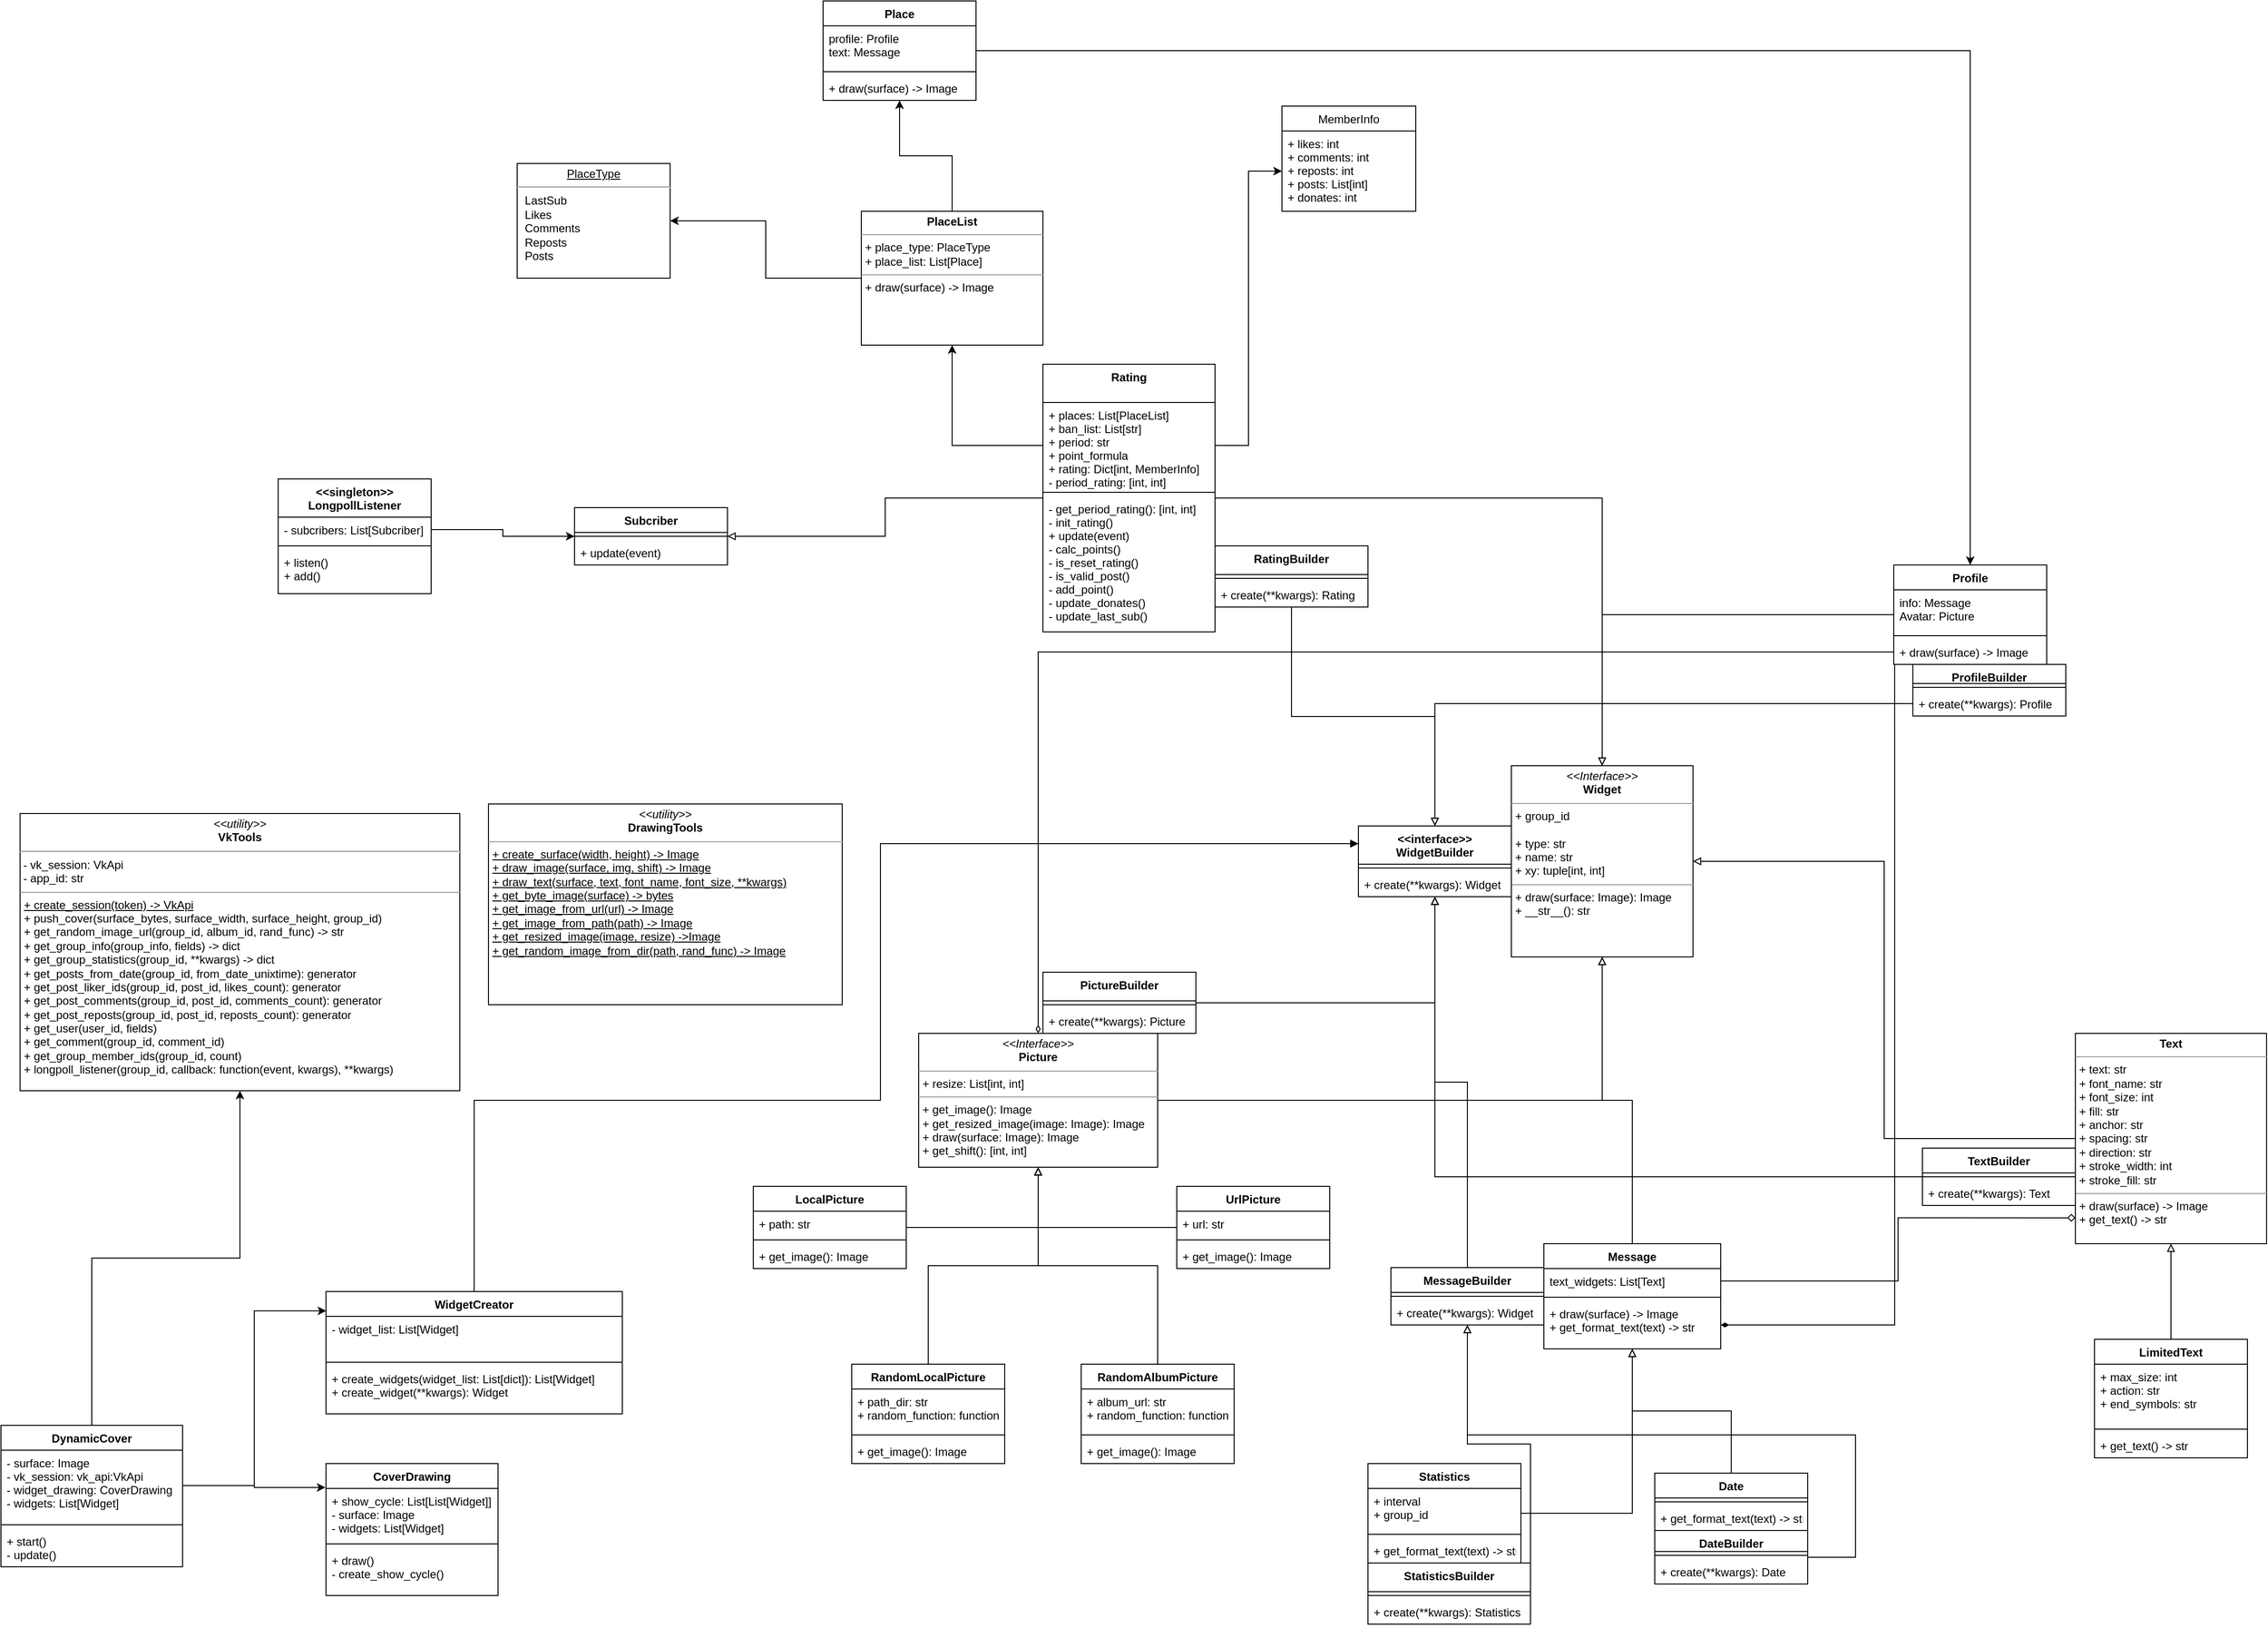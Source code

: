 <mxfile version="15.5.4" type="embed"><diagram id="C5RBs43oDa-KdzZeNtuy" name="Page-1"><mxGraphModel dx="1422" dy="1970" grid="1" gridSize="10" guides="1" tooltips="1" connect="1" arrows="1" fold="1" page="1" pageScale="1" pageWidth="827" pageHeight="1169" math="0" shadow="0"><root><mxCell id="WIyWlLk6GJQsqaUBKTNV-0"/><mxCell id="WIyWlLk6GJQsqaUBKTNV-1" parent="WIyWlLk6GJQsqaUBKTNV-0"/><mxCell id="45" style="edgeStyle=orthogonalEdgeStyle;rounded=0;orthogonalLoop=1;jettySize=auto;html=1;endArrow=classic;endFill=1;" parent="WIyWlLk6GJQsqaUBKTNV-1" source="0" target="44" edge="1"><mxGeometry relative="1" as="geometry"/></mxCell><mxCell id="0" value="DynamicCover" style="swimlane;fontStyle=1;align=center;verticalAlign=top;childLayout=stackLayout;horizontal=1;startSize=26;horizontalStack=0;resizeParent=1;resizeParentMax=0;resizeLast=0;collapsible=1;marginBottom=0;" parent="WIyWlLk6GJQsqaUBKTNV-1" vertex="1"><mxGeometry x="40" y="720" width="190" height="148" as="geometry"/></mxCell><mxCell id="1" value="- surface: Image&#10;- vk_session: vk_api:VkApi&#10;- widget_drawing: CoverDrawing&#10;- widgets: List[Widget]" style="text;strokeColor=none;fillColor=none;align=left;verticalAlign=top;spacingLeft=4;spacingRight=4;overflow=hidden;rotatable=0;points=[[0,0.5],[1,0.5]];portConstraint=eastwest;" parent="0" vertex="1"><mxGeometry y="26" width="190" height="74" as="geometry"/></mxCell><mxCell id="2" value="" style="line;strokeWidth=1;fillColor=none;align=left;verticalAlign=middle;spacingTop=-1;spacingLeft=3;spacingRight=3;rotatable=0;labelPosition=right;points=[];portConstraint=eastwest;" parent="0" vertex="1"><mxGeometry y="100" width="190" height="8" as="geometry"/></mxCell><mxCell id="3" value="+ start()&#10;- update()" style="text;strokeColor=none;fillColor=none;align=left;verticalAlign=top;spacingLeft=4;spacingRight=4;overflow=hidden;rotatable=0;points=[[0,0.5],[1,0.5]];portConstraint=eastwest;" parent="0" vertex="1"><mxGeometry y="108" width="190" height="40" as="geometry"/></mxCell><mxCell id="4" value="CoverDrawing" style="swimlane;fontStyle=1;align=center;verticalAlign=top;childLayout=stackLayout;horizontal=1;startSize=26;horizontalStack=0;resizeParent=1;resizeParentMax=0;resizeLast=0;collapsible=1;marginBottom=0;" parent="WIyWlLk6GJQsqaUBKTNV-1" vertex="1"><mxGeometry x="380" y="760" width="180" height="138" as="geometry"/></mxCell><mxCell id="5" value="+ show_cycle: List[List[Widget]]&#10;- surface: Image&#10;- widgets: List[Widget]" style="text;strokeColor=none;fillColor=none;align=left;verticalAlign=top;spacingLeft=4;spacingRight=4;overflow=hidden;rotatable=0;points=[[0,0.5],[1,0.5]];portConstraint=eastwest;" parent="4" vertex="1"><mxGeometry y="26" width="180" height="54" as="geometry"/></mxCell><mxCell id="6" value="" style="line;strokeWidth=1;fillColor=none;align=left;verticalAlign=middle;spacingTop=-1;spacingLeft=3;spacingRight=3;rotatable=0;labelPosition=right;points=[];portConstraint=eastwest;" parent="4" vertex="1"><mxGeometry y="80" width="180" height="8" as="geometry"/></mxCell><mxCell id="7" value="+ draw()&#10;- create_show_cycle()" style="text;strokeColor=none;fillColor=none;align=left;verticalAlign=top;spacingLeft=4;spacingRight=4;overflow=hidden;rotatable=0;points=[[0,0.5],[1,0.5]];portConstraint=eastwest;" parent="4" vertex="1"><mxGeometry y="88" width="180" height="50" as="geometry"/></mxCell><mxCell id="8" style="edgeStyle=orthogonalEdgeStyle;rounded=0;orthogonalLoop=1;jettySize=auto;html=1;entryX=-0.003;entryY=0.181;entryDx=0;entryDy=0;entryPerimeter=0;" parent="WIyWlLk6GJQsqaUBKTNV-1" source="1" target="4" edge="1"><mxGeometry relative="1" as="geometry"/></mxCell><mxCell id="10" value="WidgetCreator" style="swimlane;fontStyle=1;align=center;verticalAlign=top;childLayout=stackLayout;horizontal=1;startSize=26;horizontalStack=0;resizeParent=1;resizeParentMax=0;resizeLast=0;collapsible=1;marginBottom=0;" parent="WIyWlLk6GJQsqaUBKTNV-1" vertex="1"><mxGeometry x="380" y="580" width="310" height="128" as="geometry"/></mxCell><mxCell id="11" value="- widget_list: List[Widget]" style="text;strokeColor=none;fillColor=none;align=left;verticalAlign=top;spacingLeft=4;spacingRight=4;overflow=hidden;rotatable=0;points=[[0,0.5],[1,0.5]];portConstraint=eastwest;" parent="10" vertex="1"><mxGeometry y="26" width="310" height="44" as="geometry"/></mxCell><mxCell id="12" value="" style="line;strokeWidth=1;fillColor=none;align=left;verticalAlign=middle;spacingTop=-1;spacingLeft=3;spacingRight=3;rotatable=0;labelPosition=right;points=[];portConstraint=eastwest;" parent="10" vertex="1"><mxGeometry y="70" width="310" height="8" as="geometry"/></mxCell><mxCell id="13" value="+ create_widgets(widget_list: List[dict]): List[Widget]&#10;+ create_widget(**kwargs): Widget" style="text;strokeColor=none;fillColor=none;align=left;verticalAlign=top;spacingLeft=4;spacingRight=4;overflow=hidden;rotatable=0;points=[[0,0.5],[1,0.5]];portConstraint=eastwest;" parent="10" vertex="1"><mxGeometry y="78" width="310" height="50" as="geometry"/></mxCell><mxCell id="15" style="edgeStyle=orthogonalEdgeStyle;rounded=0;orthogonalLoop=1;jettySize=auto;html=1;entryX=0.001;entryY=0.158;entryDx=0;entryDy=0;entryPerimeter=0;" parent="WIyWlLk6GJQsqaUBKTNV-1" source="1" target="10" edge="1"><mxGeometry relative="1" as="geometry"/></mxCell><mxCell id="16" value="&lt;p style=&quot;margin: 0px ; margin-top: 4px ; text-align: center&quot;&gt;&lt;i&gt;&amp;lt;&amp;lt;Interface&amp;gt;&amp;gt;&lt;/i&gt;&lt;br&gt;&lt;b&gt;Widget&lt;/b&gt;&lt;/p&gt;&lt;hr size=&quot;1&quot;&gt;&lt;p style=&quot;margin: 0px ; margin-left: 4px&quot;&gt;&lt;span&gt;+ group_id&lt;/span&gt;&lt;br&gt;&lt;/p&gt;&lt;p style=&quot;margin: 0px ; margin-left: 4px&quot;&gt;&lt;br&gt;&lt;/p&gt;&lt;p style=&quot;margin: 0px ; margin-left: 4px&quot;&gt;+ type: str&lt;/p&gt;&lt;p style=&quot;margin: 0px ; margin-left: 4px&quot;&gt;+ name: str&lt;/p&gt;&lt;p style=&quot;margin: 0px ; margin-left: 4px&quot;&gt;+ xy: tuple[int, int]&lt;/p&gt;&lt;hr size=&quot;1&quot;&gt;&lt;p style=&quot;margin: 0px ; margin-left: 4px&quot;&gt;+ draw(surface: Image): Image&lt;br&gt;+ __str__(): str&lt;/p&gt;" style="verticalAlign=top;align=left;overflow=fill;fontSize=12;fontFamily=Helvetica;html=1;" parent="WIyWlLk6GJQsqaUBKTNV-1" vertex="1"><mxGeometry x="1620" y="30" width="190" height="200" as="geometry"/></mxCell><mxCell id="18" style="edgeStyle=orthogonalEdgeStyle;rounded=0;orthogonalLoop=1;jettySize=auto;html=1;endArrow=block;endFill=0;" parent="WIyWlLk6GJQsqaUBKTNV-1" source="17" target="16" edge="1"><mxGeometry relative="1" as="geometry"/></mxCell><mxCell id="17" value="&lt;p style=&quot;margin: 0px ; margin-top: 4px ; text-align: center&quot;&gt;&lt;i&gt;&amp;lt;&amp;lt;Interface&amp;gt;&amp;gt;&lt;/i&gt;&lt;br&gt;&lt;b&gt;Picture&lt;/b&gt;&lt;/p&gt;&lt;hr size=&quot;1&quot;&gt;&lt;p style=&quot;margin: 0px ; margin-left: 4px&quot;&gt;+ resize: List[int, int]&lt;br&gt;&lt;/p&gt;&lt;hr size=&quot;1&quot;&gt;&lt;p style=&quot;margin: 0px ; margin-left: 4px&quot;&gt;+ get_image(): Image&lt;/p&gt;&lt;p style=&quot;margin: 0px ; margin-left: 4px&quot;&gt;+ get_resized_image(image: Image): Image&lt;/p&gt;&lt;p style=&quot;margin: 0px ; margin-left: 4px&quot;&gt;+ draw(surface: Image): Image&lt;/p&gt;&lt;p style=&quot;margin: 0px ; margin-left: 4px&quot;&gt;+ get_shift(): [int, int]&lt;/p&gt;" style="verticalAlign=top;align=left;overflow=fill;fontSize=12;fontFamily=Helvetica;html=1;" parent="WIyWlLk6GJQsqaUBKTNV-1" vertex="1"><mxGeometry x="1000" y="310" width="250" height="140" as="geometry"/></mxCell><mxCell id="27" style="edgeStyle=orthogonalEdgeStyle;rounded=0;orthogonalLoop=1;jettySize=auto;html=1;endArrow=block;endFill=0;" parent="WIyWlLk6GJQsqaUBKTNV-1" source="19" target="17" edge="1"><mxGeometry relative="1" as="geometry"/></mxCell><mxCell id="19" value="LocalPicture" style="swimlane;fontStyle=1;align=center;verticalAlign=top;childLayout=stackLayout;horizontal=1;startSize=26;horizontalStack=0;resizeParent=1;resizeParentMax=0;resizeLast=0;collapsible=1;marginBottom=0;" parent="WIyWlLk6GJQsqaUBKTNV-1" vertex="1"><mxGeometry x="827" y="470" width="160" height="86" as="geometry"/></mxCell><mxCell id="20" value="+ path: str" style="text;strokeColor=none;fillColor=none;align=left;verticalAlign=top;spacingLeft=4;spacingRight=4;overflow=hidden;rotatable=0;points=[[0,0.5],[1,0.5]];portConstraint=eastwest;" parent="19" vertex="1"><mxGeometry y="26" width="160" height="26" as="geometry"/></mxCell><mxCell id="21" value="" style="line;strokeWidth=1;fillColor=none;align=left;verticalAlign=middle;spacingTop=-1;spacingLeft=3;spacingRight=3;rotatable=0;labelPosition=right;points=[];portConstraint=eastwest;" parent="19" vertex="1"><mxGeometry y="52" width="160" height="8" as="geometry"/></mxCell><mxCell id="22" value="+ get_image(): Image" style="text;strokeColor=none;fillColor=none;align=left;verticalAlign=top;spacingLeft=4;spacingRight=4;overflow=hidden;rotatable=0;points=[[0,0.5],[1,0.5]];portConstraint=eastwest;" parent="19" vertex="1"><mxGeometry y="60" width="160" height="26" as="geometry"/></mxCell><mxCell id="28" style="edgeStyle=orthogonalEdgeStyle;rounded=0;orthogonalLoop=1;jettySize=auto;html=1;endArrow=block;endFill=0;" parent="WIyWlLk6GJQsqaUBKTNV-1" source="23" target="17" edge="1"><mxGeometry relative="1" as="geometry"/></mxCell><mxCell id="23" value="UrlPicture" style="swimlane;fontStyle=1;align=center;verticalAlign=top;childLayout=stackLayout;horizontal=1;startSize=26;horizontalStack=0;resizeParent=1;resizeParentMax=0;resizeLast=0;collapsible=1;marginBottom=0;" parent="WIyWlLk6GJQsqaUBKTNV-1" vertex="1"><mxGeometry x="1270" y="470" width="160" height="86" as="geometry"/></mxCell><mxCell id="24" value="+ url: str" style="text;strokeColor=none;fillColor=none;align=left;verticalAlign=top;spacingLeft=4;spacingRight=4;overflow=hidden;rotatable=0;points=[[0,0.5],[1,0.5]];portConstraint=eastwest;" parent="23" vertex="1"><mxGeometry y="26" width="160" height="26" as="geometry"/></mxCell><mxCell id="25" value="" style="line;strokeWidth=1;fillColor=none;align=left;verticalAlign=middle;spacingTop=-1;spacingLeft=3;spacingRight=3;rotatable=0;labelPosition=right;points=[];portConstraint=eastwest;" parent="23" vertex="1"><mxGeometry y="52" width="160" height="8" as="geometry"/></mxCell><mxCell id="26" value="+ get_image(): Image" style="text;strokeColor=none;fillColor=none;align=left;verticalAlign=top;spacingLeft=4;spacingRight=4;overflow=hidden;rotatable=0;points=[[0,0.5],[1,0.5]];portConstraint=eastwest;" parent="23" vertex="1"><mxGeometry y="60" width="160" height="26" as="geometry"/></mxCell><mxCell id="38" style="edgeStyle=orthogonalEdgeStyle;rounded=0;orthogonalLoop=1;jettySize=auto;html=1;endArrow=block;endFill=0;" parent="WIyWlLk6GJQsqaUBKTNV-1" source="29" target="17" edge="1"><mxGeometry relative="1" as="geometry"/></mxCell><mxCell id="29" value="RandomLocalPicture" style="swimlane;fontStyle=1;align=center;verticalAlign=top;childLayout=stackLayout;horizontal=1;startSize=26;horizontalStack=0;resizeParent=1;resizeParentMax=0;resizeLast=0;collapsible=1;marginBottom=0;" parent="WIyWlLk6GJQsqaUBKTNV-1" vertex="1"><mxGeometry x="930" y="656" width="160" height="104" as="geometry"/></mxCell><mxCell id="30" value="+ path_dir: str&#10;+ random_function: function" style="text;strokeColor=none;fillColor=none;align=left;verticalAlign=top;spacingLeft=4;spacingRight=4;overflow=hidden;rotatable=0;points=[[0,0.5],[1,0.5]];portConstraint=eastwest;" parent="29" vertex="1"><mxGeometry y="26" width="160" height="44" as="geometry"/></mxCell><mxCell id="31" value="" style="line;strokeWidth=1;fillColor=none;align=left;verticalAlign=middle;spacingTop=-1;spacingLeft=3;spacingRight=3;rotatable=0;labelPosition=right;points=[];portConstraint=eastwest;" parent="29" vertex="1"><mxGeometry y="70" width="160" height="8" as="geometry"/></mxCell><mxCell id="32" value="+ get_image(): Image" style="text;strokeColor=none;fillColor=none;align=left;verticalAlign=top;spacingLeft=4;spacingRight=4;overflow=hidden;rotatable=0;points=[[0,0.5],[1,0.5]];portConstraint=eastwest;" parent="29" vertex="1"><mxGeometry y="78" width="160" height="26" as="geometry"/></mxCell><mxCell id="37" style="edgeStyle=orthogonalEdgeStyle;rounded=0;orthogonalLoop=1;jettySize=auto;html=1;endArrow=block;endFill=0;" parent="WIyWlLk6GJQsqaUBKTNV-1" source="33" target="17" edge="1"><mxGeometry relative="1" as="geometry"/></mxCell><mxCell id="33" value="RandomAlbumPicture" style="swimlane;fontStyle=1;align=center;verticalAlign=top;childLayout=stackLayout;horizontal=1;startSize=26;horizontalStack=0;resizeParent=1;resizeParentMax=0;resizeLast=0;collapsible=1;marginBottom=0;" parent="WIyWlLk6GJQsqaUBKTNV-1" vertex="1"><mxGeometry x="1170" y="656" width="160" height="104" as="geometry"/></mxCell><mxCell id="34" value="+ album_url: str&#10;+ random_function: function" style="text;strokeColor=none;fillColor=none;align=left;verticalAlign=top;spacingLeft=4;spacingRight=4;overflow=hidden;rotatable=0;points=[[0,0.5],[1,0.5]];portConstraint=eastwest;" parent="33" vertex="1"><mxGeometry y="26" width="160" height="44" as="geometry"/></mxCell><mxCell id="35" value="" style="line;strokeWidth=1;fillColor=none;align=left;verticalAlign=middle;spacingTop=-1;spacingLeft=3;spacingRight=3;rotatable=0;labelPosition=right;points=[];portConstraint=eastwest;" parent="33" vertex="1"><mxGeometry y="70" width="160" height="8" as="geometry"/></mxCell><mxCell id="36" value="+ get_image(): Image" style="text;strokeColor=none;fillColor=none;align=left;verticalAlign=top;spacingLeft=4;spacingRight=4;overflow=hidden;rotatable=0;points=[[0,0.5],[1,0.5]];portConstraint=eastwest;" parent="33" vertex="1"><mxGeometry y="78" width="160" height="26" as="geometry"/></mxCell><mxCell id="40" value="&lt;p style=&quot;margin: 0px ; margin-top: 4px ; text-align: center&quot;&gt;&lt;i&gt;&amp;lt;&amp;lt;utility&amp;gt;&amp;gt;&lt;/i&gt;&lt;br&gt;&lt;b&gt;DrawingTools&lt;/b&gt;&lt;/p&gt;&lt;hr size=&quot;1&quot;&gt;&lt;p style=&quot;margin: 0px ; margin-left: 4px&quot;&gt;&lt;u&gt;+ create_surface(width, height) -&amp;gt; Image&lt;/u&gt;&lt;/p&gt;&lt;p style=&quot;margin: 0px ; margin-left: 4px&quot;&gt;&lt;u&gt;+ draw_image(surface, img, shift) -&amp;gt; Image&lt;/u&gt;&lt;/p&gt;&lt;p style=&quot;margin: 0px ; margin-left: 4px&quot;&gt;&lt;u&gt;+ draw_text(surface, text, font_name, font_size, **kwargs)&lt;/u&gt;&lt;/p&gt;&lt;p style=&quot;margin: 0px ; margin-left: 4px&quot;&gt;&lt;u&gt;+ get_byte_image(surface) -&amp;gt; bytes&lt;/u&gt;&lt;/p&gt;&lt;p style=&quot;margin: 0px ; margin-left: 4px&quot;&gt;&lt;u&gt;+ get_image_from_url(url) -&amp;gt; Image&lt;/u&gt;&lt;/p&gt;&lt;p style=&quot;margin: 0px ; margin-left: 4px&quot;&gt;&lt;u&gt;+ get_image_from_path(path) -&amp;gt; Image&lt;/u&gt;&lt;/p&gt;&lt;p style=&quot;margin: 0px ; margin-left: 4px&quot;&gt;&lt;u&gt;+ get_resized_image(image, resize) -&amp;gt;Image&lt;/u&gt;&lt;/p&gt;&lt;p style=&quot;margin: 0px ; margin-left: 4px&quot;&gt;&lt;u&gt;+ get_random_image_from_dir(path, rand_func) -&amp;gt; Image&lt;/u&gt;&lt;/p&gt;" style="verticalAlign=top;align=left;overflow=fill;fontSize=12;fontFamily=Helvetica;html=1;" parent="WIyWlLk6GJQsqaUBKTNV-1" vertex="1"><mxGeometry x="550" y="70" width="370" height="210" as="geometry"/></mxCell><mxCell id="44" value="&lt;p style=&quot;margin: 0px ; margin-top: 4px ; text-align: center&quot;&gt;&lt;i&gt;&amp;lt;&amp;lt;utility&amp;gt;&amp;gt;&lt;/i&gt;&lt;br&gt;&lt;b&gt;VkTools&lt;/b&gt;&lt;/p&gt;&lt;hr&gt;&amp;nbsp;- vk_session: VkApi&lt;br&gt;&amp;nbsp;- app_id: str&lt;br&gt;&lt;hr size=&quot;1&quot;&gt;&lt;p style=&quot;margin: 0px ; margin-left: 4px&quot;&gt;&lt;u&gt;+ create_session(token) -&amp;gt; VkApi&lt;/u&gt;&lt;/p&gt;&lt;p style=&quot;margin: 0px ; margin-left: 4px&quot;&gt;+ push_cover(surface_bytes, surface_width, surface_height, group_id)&lt;/p&gt;&lt;p style=&quot;margin: 0px ; margin-left: 4px&quot;&gt;+ get_random_image_url(group_id, album_id, rand_func) -&amp;gt; str&lt;/p&gt;&lt;p style=&quot;margin: 0px ; margin-left: 4px&quot;&gt;+ get_group_info(group_info, fields) -&amp;gt; dict&lt;/p&gt;&lt;p style=&quot;margin: 0px ; margin-left: 4px&quot;&gt;+ get_group_statistics(group_id, **kwargs) -&amp;gt; dict&lt;/p&gt;&lt;p style=&quot;margin: 0px ; margin-left: 4px&quot;&gt;+ get_posts_from_date(group_id, from_date_unixtime): generator&lt;/p&gt;&lt;p style=&quot;margin: 0px ; margin-left: 4px&quot;&gt;+ get_post_liker_ids(group_id, post_id, likes_count): generator&lt;/p&gt;&lt;p style=&quot;margin: 0px ; margin-left: 4px&quot;&gt;+ get_post_comments(group_id, post_id, comments_count): generator&lt;/p&gt;&lt;p style=&quot;margin: 0px ; margin-left: 4px&quot;&gt;+ get_post_reposts(group_id, post_id, reposts_count): generator&lt;/p&gt;&lt;p style=&quot;margin: 0px ; margin-left: 4px&quot;&gt;+ get_user(user_id, fields)&lt;/p&gt;&lt;p style=&quot;margin: 0px ; margin-left: 4px&quot;&gt;+ get_comment(group_id, comment_id)&lt;/p&gt;&lt;p style=&quot;margin: 0px ; margin-left: 4px&quot;&gt;+ get_group_member_ids(group_id, count)&lt;/p&gt;&lt;p style=&quot;margin: 0px ; margin-left: 4px&quot;&gt;+ longpoll_listener(group_id, callback: function(event, kwargs), **kwargs)&lt;/p&gt;" style="verticalAlign=top;align=left;overflow=fill;fontSize=12;fontFamily=Helvetica;html=1;" parent="WIyWlLk6GJQsqaUBKTNV-1" vertex="1"><mxGeometry x="60" y="80" width="460" height="290" as="geometry"/></mxCell><mxCell id="155" style="edgeStyle=orthogonalEdgeStyle;rounded=0;orthogonalLoop=1;jettySize=auto;html=1;entryX=1;entryY=0.5;entryDx=0;entryDy=0;endArrow=block;endFill=0;" edge="1" parent="WIyWlLk6GJQsqaUBKTNV-1" source="46" target="16"><mxGeometry relative="1" as="geometry"/></mxCell><mxCell id="46" value="&lt;p style=&quot;margin: 0px ; margin-top: 4px ; text-align: center&quot;&gt;&lt;b&gt;Text&lt;/b&gt;&lt;/p&gt;&lt;hr size=&quot;1&quot;&gt;&lt;p style=&quot;margin: 0px ; margin-left: 4px&quot;&gt;+ text: str&lt;br&gt;&lt;/p&gt;&lt;p style=&quot;margin: 0px ; margin-left: 4px&quot;&gt;+ font_name: str&lt;/p&gt;&lt;p style=&quot;margin: 0px ; margin-left: 4px&quot;&gt;+ font_size: int&lt;/p&gt;&lt;p style=&quot;margin: 0px ; margin-left: 4px&quot;&gt;+ fill: str&lt;/p&gt;&lt;p style=&quot;margin: 0px ; margin-left: 4px&quot;&gt;+ anchor: str&lt;/p&gt;&lt;p style=&quot;margin: 0px ; margin-left: 4px&quot;&gt;+ spacing: str&lt;/p&gt;&lt;p style=&quot;margin: 0px ; margin-left: 4px&quot;&gt;+ direction: str&lt;/p&gt;&lt;p style=&quot;margin: 0px ; margin-left: 4px&quot;&gt;+ stroke_width: int&lt;/p&gt;&lt;p style=&quot;margin: 0px ; margin-left: 4px&quot;&gt;+ stroke_fill: str&lt;/p&gt;&lt;hr size=&quot;1&quot;&gt;&lt;p style=&quot;margin: 0px ; margin-left: 4px&quot;&gt;+ draw(surface) -&amp;gt; Image&lt;br&gt;&lt;/p&gt;&lt;p style=&quot;margin: 0px ; margin-left: 4px&quot;&gt;+ get_text() -&amp;gt; str&lt;/p&gt;" style="verticalAlign=top;align=left;overflow=fill;fontSize=12;fontFamily=Helvetica;html=1;" parent="WIyWlLk6GJQsqaUBKTNV-1" vertex="1"><mxGeometry x="2210" y="310" width="200" height="220" as="geometry"/></mxCell><mxCell id="53" style="edgeStyle=orthogonalEdgeStyle;rounded=0;orthogonalLoop=1;jettySize=auto;html=1;endArrow=block;endFill=0;" edge="1" parent="WIyWlLk6GJQsqaUBKTNV-1" source="49" target="46"><mxGeometry relative="1" as="geometry"/></mxCell><mxCell id="49" value="LimitedText" style="swimlane;fontStyle=1;align=center;verticalAlign=top;childLayout=stackLayout;horizontal=1;startSize=26;horizontalStack=0;resizeParent=1;resizeParentMax=0;resizeLast=0;collapsible=1;marginBottom=0;" parent="WIyWlLk6GJQsqaUBKTNV-1" vertex="1"><mxGeometry x="2230" y="630" width="160" height="124" as="geometry"/></mxCell><mxCell id="50" value="+ max_size: int&#10;+ action: str&#10;+ end_symbols: str" style="text;strokeColor=none;fillColor=none;align=left;verticalAlign=top;spacingLeft=4;spacingRight=4;overflow=hidden;rotatable=0;points=[[0,0.5],[1,0.5]];portConstraint=eastwest;" parent="49" vertex="1"><mxGeometry y="26" width="160" height="64" as="geometry"/></mxCell><mxCell id="51" value="" style="line;strokeWidth=1;fillColor=none;align=left;verticalAlign=middle;spacingTop=-1;spacingLeft=3;spacingRight=3;rotatable=0;labelPosition=right;points=[];portConstraint=eastwest;" parent="49" vertex="1"><mxGeometry y="90" width="160" height="8" as="geometry"/></mxCell><mxCell id="52" value="+ get_text() -&gt; str" style="text;strokeColor=none;fillColor=none;align=left;verticalAlign=top;spacingLeft=4;spacingRight=4;overflow=hidden;rotatable=0;points=[[0,0.5],[1,0.5]];portConstraint=eastwest;" parent="49" vertex="1"><mxGeometry y="98" width="160" height="26" as="geometry"/></mxCell><mxCell id="59" style="edgeStyle=orthogonalEdgeStyle;rounded=0;orthogonalLoop=1;jettySize=auto;html=1;endArrow=block;endFill=0;" edge="1" parent="WIyWlLk6GJQsqaUBKTNV-1" source="54" target="16"><mxGeometry relative="1" as="geometry"/></mxCell><mxCell id="54" value="Message" style="swimlane;fontStyle=1;align=center;verticalAlign=top;childLayout=stackLayout;horizontal=1;startSize=26;horizontalStack=0;resizeParent=1;resizeParentMax=0;resizeLast=0;collapsible=1;marginBottom=0;" vertex="1" parent="WIyWlLk6GJQsqaUBKTNV-1"><mxGeometry x="1654" y="530" width="185" height="110" as="geometry"><mxRectangle x="1654" y="530" width="80" height="26" as="alternateBounds"/></mxGeometry></mxCell><mxCell id="55" value="text_widgets: List[Text]" style="text;strokeColor=none;fillColor=none;align=left;verticalAlign=top;spacingLeft=4;spacingRight=4;overflow=hidden;rotatable=0;points=[[0,0.5],[1,0.5]];portConstraint=eastwest;" vertex="1" parent="54"><mxGeometry y="26" width="185" height="26" as="geometry"/></mxCell><mxCell id="56" value="" style="line;strokeWidth=1;fillColor=none;align=left;verticalAlign=middle;spacingTop=-1;spacingLeft=3;spacingRight=3;rotatable=0;labelPosition=right;points=[];portConstraint=eastwest;" vertex="1" parent="54"><mxGeometry y="52" width="185" height="8" as="geometry"/></mxCell><mxCell id="57" value="+ draw(surface) -&gt; Image&#10;+ get_format_text(text) -&gt; str" style="text;strokeColor=none;fillColor=none;align=left;verticalAlign=top;spacingLeft=4;spacingRight=4;overflow=hidden;rotatable=0;points=[[0,0.5],[1,0.5]];portConstraint=eastwest;" vertex="1" parent="54"><mxGeometry y="60" width="185" height="50" as="geometry"/></mxCell><mxCell id="58" style="edgeStyle=orthogonalEdgeStyle;rounded=0;orthogonalLoop=1;jettySize=auto;html=1;entryX=0;entryY=0.877;entryDx=0;entryDy=0;entryPerimeter=0;endArrow=diamond;endFill=0;" edge="1" parent="WIyWlLk6GJQsqaUBKTNV-1" source="55" target="46"><mxGeometry relative="1" as="geometry"/></mxCell><mxCell id="64" style="edgeStyle=orthogonalEdgeStyle;rounded=0;orthogonalLoop=1;jettySize=auto;html=1;endArrow=block;endFill=0;" edge="1" parent="WIyWlLk6GJQsqaUBKTNV-1" source="60" target="54"><mxGeometry relative="1" as="geometry"/></mxCell><mxCell id="60" value="Statistics" style="swimlane;fontStyle=1;align=center;verticalAlign=top;childLayout=stackLayout;horizontal=1;startSize=26;horizontalStack=0;resizeParent=1;resizeParentMax=0;resizeLast=0;collapsible=1;marginBottom=0;" vertex="1" parent="WIyWlLk6GJQsqaUBKTNV-1"><mxGeometry x="1470" y="760" width="160" height="104" as="geometry"/></mxCell><mxCell id="61" value="+ interval&#10;+ group_id" style="text;strokeColor=none;fillColor=none;align=left;verticalAlign=top;spacingLeft=4;spacingRight=4;overflow=hidden;rotatable=0;points=[[0,0.5],[1,0.5]];portConstraint=eastwest;" vertex="1" parent="60"><mxGeometry y="26" width="160" height="44" as="geometry"/></mxCell><mxCell id="62" value="" style="line;strokeWidth=1;fillColor=none;align=left;verticalAlign=middle;spacingTop=-1;spacingLeft=3;spacingRight=3;rotatable=0;labelPosition=right;points=[];portConstraint=eastwest;" vertex="1" parent="60"><mxGeometry y="70" width="160" height="8" as="geometry"/></mxCell><mxCell id="63" value="+ get_format_text(text) -&gt; str" style="text;strokeColor=none;fillColor=none;align=left;verticalAlign=top;spacingLeft=4;spacingRight=4;overflow=hidden;rotatable=0;points=[[0,0.5],[1,0.5]];portConstraint=eastwest;" vertex="1" parent="60"><mxGeometry y="78" width="160" height="26" as="geometry"/></mxCell><mxCell id="69" style="edgeStyle=orthogonalEdgeStyle;rounded=0;orthogonalLoop=1;jettySize=auto;html=1;endArrow=block;endFill=0;" edge="1" parent="WIyWlLk6GJQsqaUBKTNV-1" source="65" target="54"><mxGeometry relative="1" as="geometry"/></mxCell><mxCell id="65" value="Date" style="swimlane;fontStyle=1;align=center;verticalAlign=top;childLayout=stackLayout;horizontal=1;startSize=26;horizontalStack=0;resizeParent=1;resizeParentMax=0;resizeLast=0;collapsible=1;marginBottom=0;" vertex="1" parent="WIyWlLk6GJQsqaUBKTNV-1"><mxGeometry x="1770" y="770" width="160" height="60" as="geometry"/></mxCell><mxCell id="67" value="" style="line;strokeWidth=1;fillColor=none;align=left;verticalAlign=middle;spacingTop=-1;spacingLeft=3;spacingRight=3;rotatable=0;labelPosition=right;points=[];portConstraint=eastwest;" vertex="1" parent="65"><mxGeometry y="26" width="160" height="8" as="geometry"/></mxCell><mxCell id="68" value="+ get_format_text(text) -&gt; str" style="text;strokeColor=none;fillColor=none;align=left;verticalAlign=top;spacingLeft=4;spacingRight=4;overflow=hidden;rotatable=0;points=[[0,0.5],[1,0.5]];portConstraint=eastwest;" vertex="1" parent="65"><mxGeometry y="34" width="160" height="26" as="geometry"/></mxCell><mxCell id="74" style="edgeStyle=orthogonalEdgeStyle;rounded=0;orthogonalLoop=1;jettySize=auto;html=1;endArrow=block;endFill=0;" edge="1" parent="WIyWlLk6GJQsqaUBKTNV-1" source="70" target="16"><mxGeometry relative="1" as="geometry"/></mxCell><mxCell id="75" style="edgeStyle=orthogonalEdgeStyle;rounded=0;orthogonalLoop=1;jettySize=auto;html=1;endArrow=diamondThin;endFill=1;exitX=0.006;exitY=1;exitDx=0;exitDy=0;exitPerimeter=0;" edge="1" parent="WIyWlLk6GJQsqaUBKTNV-1" source="73" target="57"><mxGeometry relative="1" as="geometry"/></mxCell><mxCell id="70" value="Profile" style="swimlane;fontStyle=1;align=center;verticalAlign=top;childLayout=stackLayout;horizontal=1;startSize=26;horizontalStack=0;resizeParent=1;resizeParentMax=0;resizeLast=0;collapsible=1;marginBottom=0;" vertex="1" parent="WIyWlLk6GJQsqaUBKTNV-1"><mxGeometry x="2020" y="-180" width="160" height="104" as="geometry"/></mxCell><mxCell id="71" value="info: Message&#10;Avatar: Picture" style="text;strokeColor=none;fillColor=none;align=left;verticalAlign=top;spacingLeft=4;spacingRight=4;overflow=hidden;rotatable=0;points=[[0,0.5],[1,0.5]];portConstraint=eastwest;" vertex="1" parent="70"><mxGeometry y="26" width="160" height="44" as="geometry"/></mxCell><mxCell id="72" value="" style="line;strokeWidth=1;fillColor=none;align=left;verticalAlign=middle;spacingTop=-1;spacingLeft=3;spacingRight=3;rotatable=0;labelPosition=right;points=[];portConstraint=eastwest;" vertex="1" parent="70"><mxGeometry y="70" width="160" height="8" as="geometry"/></mxCell><mxCell id="73" value="+ draw(surface) -&gt; Image" style="text;strokeColor=none;fillColor=none;align=left;verticalAlign=top;spacingLeft=4;spacingRight=4;overflow=hidden;rotatable=0;points=[[0,0.5],[1,0.5]];portConstraint=eastwest;" vertex="1" parent="70"><mxGeometry y="78" width="160" height="26" as="geometry"/></mxCell><mxCell id="76" style="edgeStyle=orthogonalEdgeStyle;rounded=0;orthogonalLoop=1;jettySize=auto;html=1;endArrow=diamondThin;endFill=0;" edge="1" parent="WIyWlLk6GJQsqaUBKTNV-1" source="73" target="17"><mxGeometry relative="1" as="geometry"/></mxCell><mxCell id="85" style="edgeStyle=orthogonalEdgeStyle;rounded=0;orthogonalLoop=1;jettySize=auto;html=1;endArrow=block;endFill=0;" edge="1" parent="WIyWlLk6GJQsqaUBKTNV-1" source="81" target="16"><mxGeometry relative="1" as="geometry"/></mxCell><mxCell id="153" style="edgeStyle=orthogonalEdgeStyle;rounded=0;orthogonalLoop=1;jettySize=auto;html=1;endArrow=block;endFill=0;" edge="1" parent="WIyWlLk6GJQsqaUBKTNV-1" source="81" target="147"><mxGeometry relative="1" as="geometry"/></mxCell><mxCell id="81" value="Rating" style="swimlane;fontStyle=1;align=center;verticalAlign=top;childLayout=stackLayout;horizontal=1;startSize=40;horizontalStack=0;resizeParent=1;resizeParentMax=0;resizeLast=0;collapsible=1;marginBottom=0;" vertex="1" parent="WIyWlLk6GJQsqaUBKTNV-1"><mxGeometry x="1130" y="-390" width="180" height="280" as="geometry"/></mxCell><mxCell id="82" value="+ places: List[PlaceList]&#10;+ ban_list: List[str]&#10;+ period: str&#10;+ point_formula&#10;+ rating: Dict[int, MemberInfo]&#10;- period_rating: [int, int]&#10;" style="text;strokeColor=none;fillColor=none;align=left;verticalAlign=top;spacingLeft=4;spacingRight=4;overflow=hidden;rotatable=0;points=[[0,0.5],[1,0.5]];portConstraint=eastwest;" vertex="1" parent="81"><mxGeometry y="40" width="180" height="90" as="geometry"/></mxCell><mxCell id="83" value="" style="line;strokeWidth=1;fillColor=none;align=left;verticalAlign=middle;spacingTop=-1;spacingLeft=3;spacingRight=3;rotatable=0;labelPosition=right;points=[];portConstraint=eastwest;" vertex="1" parent="81"><mxGeometry y="130" width="180" height="8" as="geometry"/></mxCell><mxCell id="84" value="- get_period_rating(): [int, int]&#10;- init_rating()&#10;+ update(event)&#10;- calc_points()&#10;- is_reset_rating()&#10;- is_valid_post()&#10;- add_point()&#10;- update_donates()&#10;- update_last_sub()" style="text;strokeColor=none;fillColor=none;align=left;verticalAlign=top;spacingLeft=4;spacingRight=4;overflow=hidden;rotatable=0;points=[[0,0.5],[1,0.5]];portConstraint=eastwest;" vertex="1" parent="81"><mxGeometry y="138" width="180" height="142" as="geometry"/></mxCell><mxCell id="90" value="&lt;&lt;singleton&gt;&gt;&#10;LongpollListener" style="swimlane;fontStyle=1;align=center;verticalAlign=top;childLayout=stackLayout;horizontal=1;startSize=40;horizontalStack=0;resizeParent=1;resizeParentMax=0;resizeLast=0;collapsible=1;marginBottom=0;rounded=0;shadow=0;glass=0;sketch=0;" vertex="1" parent="WIyWlLk6GJQsqaUBKTNV-1"><mxGeometry x="330" y="-270" width="160" height="120" as="geometry"/></mxCell><mxCell id="91" value="- subcribers: List[Subcriber]" style="text;strokeColor=none;fillColor=none;align=left;verticalAlign=top;spacingLeft=4;spacingRight=4;overflow=hidden;rotatable=0;points=[[0,0.5],[1,0.5]];portConstraint=eastwest;rounded=0;shadow=0;glass=0;sketch=0;" vertex="1" parent="90"><mxGeometry y="40" width="160" height="26" as="geometry"/></mxCell><mxCell id="92" value="" style="line;strokeWidth=1;fillColor=none;align=left;verticalAlign=middle;spacingTop=-1;spacingLeft=3;spacingRight=3;rotatable=0;labelPosition=right;points=[];portConstraint=eastwest;rounded=0;shadow=0;glass=0;sketch=0;" vertex="1" parent="90"><mxGeometry y="66" width="160" height="8" as="geometry"/></mxCell><mxCell id="93" value="+ listen()&#10;+ add()" style="text;strokeColor=none;fillColor=none;align=left;verticalAlign=top;spacingLeft=4;spacingRight=4;overflow=hidden;rotatable=0;points=[[0,0.5],[1,0.5]];portConstraint=eastwest;rounded=0;shadow=0;glass=0;sketch=0;" vertex="1" parent="90"><mxGeometry y="74" width="160" height="46" as="geometry"/></mxCell><mxCell id="106" style="edgeStyle=orthogonalEdgeStyle;rounded=0;orthogonalLoop=1;jettySize=auto;html=1;endArrow=classic;endFill=1;" edge="1" parent="WIyWlLk6GJQsqaUBKTNV-1" source="94" target="100"><mxGeometry relative="1" as="geometry"/></mxCell><mxCell id="112" style="edgeStyle=orthogonalEdgeStyle;rounded=0;orthogonalLoop=1;jettySize=auto;html=1;endArrow=classic;endFill=1;" edge="1" parent="WIyWlLk6GJQsqaUBKTNV-1" source="94" target="110"><mxGeometry relative="1" as="geometry"/></mxCell><mxCell id="94" value="&lt;p style=&quot;margin: 0px ; margin-top: 4px ; text-align: center&quot;&gt;&lt;b&gt;PlaceList&lt;/b&gt;&lt;/p&gt;&lt;hr size=&quot;1&quot;&gt;&lt;p style=&quot;margin: 0px ; margin-left: 4px&quot;&gt;+ place_type: PlaceType&lt;br&gt;&lt;/p&gt;&lt;p style=&quot;margin: 0px ; margin-left: 4px&quot;&gt;+ place_list: List[Place]&lt;/p&gt;&lt;hr size=&quot;1&quot;&gt;&lt;p style=&quot;margin: 0px ; margin-left: 4px&quot;&gt;+ draw(surface) -&amp;gt; Image&lt;/p&gt;" style="verticalAlign=top;align=left;overflow=fill;fontSize=12;fontFamily=Helvetica;html=1;rounded=0;shadow=0;glass=0;sketch=0;" vertex="1" parent="WIyWlLk6GJQsqaUBKTNV-1"><mxGeometry x="940" y="-550" width="190" height="140" as="geometry"/></mxCell><mxCell id="96" value="MemberInfo" style="swimlane;fontStyle=0;childLayout=stackLayout;horizontal=1;startSize=26;fillColor=none;horizontalStack=0;resizeParent=1;resizeParentMax=0;resizeLast=0;collapsible=1;marginBottom=0;rounded=0;shadow=0;glass=0;sketch=0;" vertex="1" parent="WIyWlLk6GJQsqaUBKTNV-1"><mxGeometry x="1380" y="-660" width="140" height="110" as="geometry"/></mxCell><mxCell id="97" value="+ likes: int&#10;+ comments: int&#10;+ reposts: int&#10;+ posts: List[int]&#10;+ donates: int" style="text;strokeColor=none;fillColor=none;align=left;verticalAlign=top;spacingLeft=4;spacingRight=4;overflow=hidden;rotatable=0;points=[[0,0.5],[1,0.5]];portConstraint=eastwest;rounded=0;shadow=0;glass=0;sketch=0;" vertex="1" parent="96"><mxGeometry y="26" width="140" height="84" as="geometry"/></mxCell><mxCell id="104" style="edgeStyle=orthogonalEdgeStyle;rounded=0;orthogonalLoop=1;jettySize=auto;html=1;endArrow=classic;endFill=1;" edge="1" parent="WIyWlLk6GJQsqaUBKTNV-1" source="100" target="70"><mxGeometry relative="1" as="geometry"><mxPoint x="2083" y="-180" as="targetPoint"/></mxGeometry></mxCell><mxCell id="100" value="Place" style="swimlane;fontStyle=1;align=center;verticalAlign=top;childLayout=stackLayout;horizontal=1;startSize=26;horizontalStack=0;resizeParent=1;resizeParentMax=0;resizeLast=0;collapsible=1;marginBottom=0;rounded=0;shadow=0;glass=0;sketch=0;" vertex="1" parent="WIyWlLk6GJQsqaUBKTNV-1"><mxGeometry x="900" y="-770" width="160" height="104" as="geometry"/></mxCell><mxCell id="101" value="profile: Profile&#10;text: Message" style="text;strokeColor=none;fillColor=none;align=left;verticalAlign=top;spacingLeft=4;spacingRight=4;overflow=hidden;rotatable=0;points=[[0,0.5],[1,0.5]];portConstraint=eastwest;rounded=0;shadow=0;glass=0;sketch=0;" vertex="1" parent="100"><mxGeometry y="26" width="160" height="44" as="geometry"/></mxCell><mxCell id="102" value="" style="line;strokeWidth=1;fillColor=none;align=left;verticalAlign=middle;spacingTop=-1;spacingLeft=3;spacingRight=3;rotatable=0;labelPosition=right;points=[];portConstraint=eastwest;rounded=0;shadow=0;glass=0;sketch=0;" vertex="1" parent="100"><mxGeometry y="70" width="160" height="8" as="geometry"/></mxCell><mxCell id="103" value="+ draw(surface) -&gt; Image" style="text;strokeColor=none;fillColor=none;align=left;verticalAlign=top;spacingLeft=4;spacingRight=4;overflow=hidden;rotatable=0;points=[[0,0.5],[1,0.5]];portConstraint=eastwest;rounded=0;shadow=0;glass=0;sketch=0;" vertex="1" parent="100"><mxGeometry y="78" width="160" height="26" as="geometry"/></mxCell><mxCell id="108" style="edgeStyle=orthogonalEdgeStyle;rounded=0;orthogonalLoop=1;jettySize=auto;html=1;endArrow=classic;endFill=1;" edge="1" parent="WIyWlLk6GJQsqaUBKTNV-1" source="82" target="94"><mxGeometry relative="1" as="geometry"/></mxCell><mxCell id="109" style="edgeStyle=orthogonalEdgeStyle;rounded=0;orthogonalLoop=1;jettySize=auto;html=1;endArrow=classic;endFill=1;" edge="1" parent="WIyWlLk6GJQsqaUBKTNV-1" source="82" target="97"><mxGeometry relative="1" as="geometry"/></mxCell><mxCell id="110" value="&lt;p style=&quot;margin: 0px ; margin-top: 4px ; text-align: center ; text-decoration: underline&quot;&gt;PlaceType&lt;/p&gt;&lt;hr&gt;&lt;p style=&quot;margin: 0px ; margin-left: 8px&quot;&gt;LastSub&lt;/p&gt;&lt;p style=&quot;margin: 0px ; margin-left: 8px&quot;&gt;Likes&lt;/p&gt;&lt;p style=&quot;margin: 0px ; margin-left: 8px&quot;&gt;Comments&lt;/p&gt;&lt;p style=&quot;margin: 0px ; margin-left: 8px&quot;&gt;Reposts&lt;/p&gt;&lt;p style=&quot;margin: 0px ; margin-left: 8px&quot;&gt;Posts&lt;/p&gt;" style="verticalAlign=top;align=left;overflow=fill;fontSize=12;fontFamily=Helvetica;html=1;rounded=0;shadow=0;glass=0;sketch=0;" vertex="1" parent="WIyWlLk6GJQsqaUBKTNV-1"><mxGeometry x="580" y="-600" width="160" height="120" as="geometry"/></mxCell><mxCell id="113" value="&lt;&lt;interface&gt;&gt;&#10;WidgetBuilder" style="swimlane;fontStyle=1;align=center;verticalAlign=top;childLayout=stackLayout;horizontal=1;startSize=40;horizontalStack=0;resizeParent=1;resizeParentMax=0;resizeLast=0;collapsible=1;marginBottom=0;rounded=0;shadow=0;glass=0;sketch=0;" vertex="1" parent="WIyWlLk6GJQsqaUBKTNV-1"><mxGeometry x="1460" y="93" width="160" height="74" as="geometry"/></mxCell><mxCell id="115" value="" style="line;strokeWidth=1;fillColor=none;align=left;verticalAlign=middle;spacingTop=-1;spacingLeft=3;spacingRight=3;rotatable=0;labelPosition=right;points=[];portConstraint=eastwest;rounded=0;shadow=0;glass=0;sketch=0;" vertex="1" parent="113"><mxGeometry y="40" width="160" height="8" as="geometry"/></mxCell><mxCell id="116" value="+ create(**kwargs): Widget" style="text;strokeColor=none;fillColor=none;align=left;verticalAlign=top;spacingLeft=4;spacingRight=4;overflow=hidden;rotatable=0;points=[[0,0.5],[1,0.5]];portConstraint=eastwest;rounded=0;shadow=0;glass=0;sketch=0;" vertex="1" parent="113"><mxGeometry y="48" width="160" height="26" as="geometry"/></mxCell><mxCell id="141" style="edgeStyle=orthogonalEdgeStyle;rounded=0;orthogonalLoop=1;jettySize=auto;html=1;endArrow=block;endFill=0;" edge="1" parent="WIyWlLk6GJQsqaUBKTNV-1" source="117" target="113"><mxGeometry relative="1" as="geometry"/></mxCell><mxCell id="117" value="PictureBuilder" style="swimlane;fontStyle=1;align=center;verticalAlign=top;childLayout=stackLayout;horizontal=1;startSize=30;horizontalStack=0;resizeParent=1;resizeParentMax=0;resizeLast=0;collapsible=1;marginBottom=0;rounded=0;shadow=0;glass=0;sketch=0;" vertex="1" parent="WIyWlLk6GJQsqaUBKTNV-1"><mxGeometry x="1130" y="246" width="160" height="64" as="geometry"/></mxCell><mxCell id="118" value="" style="line;strokeWidth=1;fillColor=none;align=left;verticalAlign=middle;spacingTop=-1;spacingLeft=3;spacingRight=3;rotatable=0;labelPosition=right;points=[];portConstraint=eastwest;rounded=0;shadow=0;glass=0;sketch=0;" vertex="1" parent="117"><mxGeometry y="30" width="160" height="8" as="geometry"/></mxCell><mxCell id="119" value="+ create(**kwargs): Picture" style="text;strokeColor=none;fillColor=none;align=left;verticalAlign=top;spacingLeft=4;spacingRight=4;overflow=hidden;rotatable=0;points=[[0,0.5],[1,0.5]];portConstraint=eastwest;rounded=0;shadow=0;glass=0;sketch=0;" vertex="1" parent="117"><mxGeometry y="38" width="160" height="26" as="geometry"/></mxCell><mxCell id="142" style="edgeStyle=orthogonalEdgeStyle;rounded=0;orthogonalLoop=1;jettySize=auto;html=1;endArrow=block;endFill=0;" edge="1" parent="WIyWlLk6GJQsqaUBKTNV-1" source="120" target="113"><mxGeometry relative="1" as="geometry"/></mxCell><mxCell id="120" value="MessageBuilder" style="swimlane;fontStyle=1;align=center;verticalAlign=top;childLayout=stackLayout;horizontal=1;startSize=26;horizontalStack=0;resizeParent=1;resizeParentMax=0;resizeLast=0;collapsible=1;marginBottom=0;rounded=0;shadow=0;glass=0;sketch=0;" vertex="1" parent="WIyWlLk6GJQsqaUBKTNV-1"><mxGeometry x="1494" y="555" width="160" height="60" as="geometry"><mxRectangle x="1494" y="555" width="120" height="26" as="alternateBounds"/></mxGeometry></mxCell><mxCell id="121" value="" style="line;strokeWidth=1;fillColor=none;align=left;verticalAlign=middle;spacingTop=-1;spacingLeft=3;spacingRight=3;rotatable=0;labelPosition=right;points=[];portConstraint=eastwest;rounded=0;shadow=0;glass=0;sketch=0;" vertex="1" parent="120"><mxGeometry y="26" width="160" height="8" as="geometry"/></mxCell><mxCell id="122" value="+ create(**kwargs): Widget" style="text;strokeColor=none;fillColor=none;align=left;verticalAlign=top;spacingLeft=4;spacingRight=4;overflow=hidden;rotatable=0;points=[[0,0.5],[1,0.5]];portConstraint=eastwest;rounded=0;shadow=0;glass=0;sketch=0;" vertex="1" parent="120"><mxGeometry y="34" width="160" height="26" as="geometry"/></mxCell><mxCell id="139" style="edgeStyle=orthogonalEdgeStyle;rounded=0;orthogonalLoop=1;jettySize=auto;html=1;endArrow=block;endFill=0;exitX=1;exitY=0;exitDx=0;exitDy=0;" edge="1" parent="WIyWlLk6GJQsqaUBKTNV-1" source="126" target="120"><mxGeometry relative="1" as="geometry"/></mxCell><mxCell id="161" style="edgeStyle=orthogonalEdgeStyle;rounded=0;orthogonalLoop=1;jettySize=auto;html=1;endArrow=block;endFill=0;exitX=1;exitY=0.5;exitDx=0;exitDy=0;" edge="1" parent="WIyWlLk6GJQsqaUBKTNV-1" source="129" target="120"><mxGeometry relative="1" as="geometry"><mxPoint x="2000" y="750" as="sourcePoint"/><Array as="points"><mxPoint x="1980" y="858"/><mxPoint x="1980" y="730"/><mxPoint x="1574" y="730"/></Array></mxGeometry></mxCell><mxCell id="129" value="DateBuilder" style="swimlane;fontStyle=1;align=center;verticalAlign=top;childLayout=stackLayout;horizontal=1;startSize=22;horizontalStack=0;resizeParent=1;resizeParentMax=0;resizeLast=0;collapsible=1;marginBottom=0;rounded=0;shadow=0;glass=0;sketch=0;" vertex="1" parent="WIyWlLk6GJQsqaUBKTNV-1"><mxGeometry x="1770" y="830" width="160" height="56" as="geometry"/></mxCell><mxCell id="130" value="" style="line;strokeWidth=1;fillColor=none;align=left;verticalAlign=middle;spacingTop=-1;spacingLeft=3;spacingRight=3;rotatable=0;labelPosition=right;points=[];portConstraint=eastwest;rounded=0;shadow=0;glass=0;sketch=0;" vertex="1" parent="129"><mxGeometry y="22" width="160" height="8" as="geometry"/></mxCell><mxCell id="131" value="+ create(**kwargs): Date" style="text;strokeColor=none;fillColor=none;align=left;verticalAlign=top;spacingLeft=4;spacingRight=4;overflow=hidden;rotatable=0;points=[[0,0.5],[1,0.5]];portConstraint=eastwest;rounded=0;shadow=0;glass=0;sketch=0;" vertex="1" parent="129"><mxGeometry y="30" width="160" height="26" as="geometry"/></mxCell><mxCell id="132" value="ProfileBuilder" style="swimlane;fontStyle=1;align=center;verticalAlign=top;childLayout=stackLayout;horizontal=1;startSize=20;horizontalStack=0;resizeParent=1;resizeParentMax=0;resizeLast=0;collapsible=1;marginBottom=0;rounded=0;shadow=0;glass=0;sketch=0;" vertex="1" parent="WIyWlLk6GJQsqaUBKTNV-1"><mxGeometry x="2040" y="-76" width="160" height="54" as="geometry"/></mxCell><mxCell id="133" value="" style="line;strokeWidth=1;fillColor=none;align=left;verticalAlign=middle;spacingTop=-1;spacingLeft=3;spacingRight=3;rotatable=0;labelPosition=right;points=[];portConstraint=eastwest;rounded=0;shadow=0;glass=0;sketch=0;" vertex="1" parent="132"><mxGeometry y="20" width="160" height="8" as="geometry"/></mxCell><mxCell id="134" value="+ create(**kwargs): Profile" style="text;strokeColor=none;fillColor=none;align=left;verticalAlign=top;spacingLeft=4;spacingRight=4;overflow=hidden;rotatable=0;points=[[0,0.5],[1,0.5]];portConstraint=eastwest;rounded=0;shadow=0;glass=0;sketch=0;" vertex="1" parent="132"><mxGeometry y="28" width="160" height="26" as="geometry"/></mxCell><mxCell id="138" style="edgeStyle=orthogonalEdgeStyle;rounded=0;orthogonalLoop=1;jettySize=auto;html=1;endArrow=block;endFill=0;" edge="1" parent="WIyWlLk6GJQsqaUBKTNV-1" source="135" target="113"><mxGeometry relative="1" as="geometry"/></mxCell><mxCell id="135" value="RatingBuilder" style="swimlane;fontStyle=1;align=center;verticalAlign=top;childLayout=stackLayout;horizontal=1;startSize=30;horizontalStack=0;resizeParent=1;resizeParentMax=0;resizeLast=0;collapsible=1;marginBottom=0;rounded=0;shadow=0;glass=0;sketch=0;" vertex="1" parent="WIyWlLk6GJQsqaUBKTNV-1"><mxGeometry x="1310" y="-200" width="160" height="64" as="geometry"/></mxCell><mxCell id="136" value="" style="line;strokeWidth=1;fillColor=none;align=left;verticalAlign=middle;spacingTop=-1;spacingLeft=3;spacingRight=3;rotatable=0;labelPosition=right;points=[];portConstraint=eastwest;rounded=0;shadow=0;glass=0;sketch=0;" vertex="1" parent="135"><mxGeometry y="30" width="160" height="8" as="geometry"/></mxCell><mxCell id="137" value="+ create(**kwargs): Rating" style="text;strokeColor=none;fillColor=none;align=left;verticalAlign=top;spacingLeft=4;spacingRight=4;overflow=hidden;rotatable=0;points=[[0,0.5],[1,0.5]];portConstraint=eastwest;rounded=0;shadow=0;glass=0;sketch=0;" vertex="1" parent="135"><mxGeometry y="38" width="160" height="26" as="geometry"/></mxCell><mxCell id="126" value="StatisticsBuilder" style="swimlane;fontStyle=1;align=center;verticalAlign=top;childLayout=stackLayout;horizontal=1;startSize=30;horizontalStack=0;resizeParent=1;resizeParentMax=0;resizeLast=0;collapsible=1;marginBottom=0;rounded=0;shadow=0;glass=0;sketch=0;" vertex="1" parent="WIyWlLk6GJQsqaUBKTNV-1"><mxGeometry x="1470" y="864" width="170" height="64" as="geometry"/></mxCell><mxCell id="127" value="" style="line;strokeWidth=1;fillColor=none;align=left;verticalAlign=middle;spacingTop=-1;spacingLeft=3;spacingRight=3;rotatable=0;labelPosition=right;points=[];portConstraint=eastwest;rounded=0;shadow=0;glass=0;sketch=0;" vertex="1" parent="126"><mxGeometry y="30" width="170" height="8" as="geometry"/></mxCell><mxCell id="128" value="+ create(**kwargs): Statistics" style="text;strokeColor=none;fillColor=none;align=left;verticalAlign=top;spacingLeft=4;spacingRight=4;overflow=hidden;rotatable=0;points=[[0,0.5],[1,0.5]];portConstraint=eastwest;rounded=0;shadow=0;glass=0;sketch=0;" vertex="1" parent="126"><mxGeometry y="38" width="170" height="26" as="geometry"/></mxCell><mxCell id="146" style="edgeStyle=orthogonalEdgeStyle;rounded=0;orthogonalLoop=1;jettySize=auto;html=1;endArrow=block;endFill=0;" edge="1" parent="WIyWlLk6GJQsqaUBKTNV-1" source="134" target="113"><mxGeometry relative="1" as="geometry"/></mxCell><mxCell id="147" value="Subcriber" style="swimlane;fontStyle=1;align=center;verticalAlign=top;childLayout=stackLayout;horizontal=1;startSize=26;horizontalStack=0;resizeParent=1;resizeParentMax=0;resizeLast=0;collapsible=1;marginBottom=0;rounded=0;shadow=0;glass=0;sketch=0;" vertex="1" parent="WIyWlLk6GJQsqaUBKTNV-1"><mxGeometry x="640" y="-240" width="160" height="60" as="geometry"/></mxCell><mxCell id="149" value="" style="line;strokeWidth=1;fillColor=none;align=left;verticalAlign=middle;spacingTop=-1;spacingLeft=3;spacingRight=3;rotatable=0;labelPosition=right;points=[];portConstraint=eastwest;rounded=0;shadow=0;glass=0;sketch=0;" vertex="1" parent="147"><mxGeometry y="26" width="160" height="8" as="geometry"/></mxCell><mxCell id="150" value="+ update(event)" style="text;strokeColor=none;fillColor=none;align=left;verticalAlign=top;spacingLeft=4;spacingRight=4;overflow=hidden;rotatable=0;points=[[0,0.5],[1,0.5]];portConstraint=eastwest;rounded=0;shadow=0;glass=0;sketch=0;" vertex="1" parent="147"><mxGeometry y="34" width="160" height="26" as="geometry"/></mxCell><mxCell id="152" style="edgeStyle=orthogonalEdgeStyle;rounded=0;orthogonalLoop=1;jettySize=auto;html=1;endArrow=classic;endFill=1;" edge="1" parent="WIyWlLk6GJQsqaUBKTNV-1" source="91" target="147"><mxGeometry relative="1" as="geometry"/></mxCell><mxCell id="154" style="edgeStyle=orthogonalEdgeStyle;rounded=0;orthogonalLoop=1;jettySize=auto;html=1;entryX=0;entryY=0.25;entryDx=0;entryDy=0;endArrow=block;endFill=1;exitX=0.5;exitY=0;exitDx=0;exitDy=0;" edge="1" parent="WIyWlLk6GJQsqaUBKTNV-1" source="10" target="113"><mxGeometry relative="1" as="geometry"><Array as="points"><mxPoint x="535" y="380"/><mxPoint x="960" y="380"/><mxPoint x="960" y="112"/></Array></mxGeometry></mxCell><mxCell id="160" style="edgeStyle=orthogonalEdgeStyle;rounded=0;orthogonalLoop=1;jettySize=auto;html=1;endArrow=block;endFill=0;" edge="1" parent="WIyWlLk6GJQsqaUBKTNV-1" source="156" target="113"><mxGeometry relative="1" as="geometry"/></mxCell><mxCell id="156" value="TextBuilder" style="swimlane;fontStyle=1;align=center;verticalAlign=top;childLayout=stackLayout;horizontal=1;startSize=26;horizontalStack=0;resizeParent=1;resizeParentMax=0;resizeLast=0;collapsible=1;marginBottom=0;rounded=0;shadow=0;glass=0;sketch=0;" vertex="1" parent="WIyWlLk6GJQsqaUBKTNV-1"><mxGeometry x="2050" y="430" width="160" height="60" as="geometry"/></mxCell><mxCell id="158" value="" style="line;strokeWidth=1;fillColor=none;align=left;verticalAlign=middle;spacingTop=-1;spacingLeft=3;spacingRight=3;rotatable=0;labelPosition=right;points=[];portConstraint=eastwest;rounded=0;shadow=0;glass=0;sketch=0;" vertex="1" parent="156"><mxGeometry y="26" width="160" height="8" as="geometry"/></mxCell><mxCell id="159" value="+ create(**kwargs): Text" style="text;strokeColor=none;fillColor=none;align=left;verticalAlign=top;spacingLeft=4;spacingRight=4;overflow=hidden;rotatable=0;points=[[0,0.5],[1,0.5]];portConstraint=eastwest;rounded=0;shadow=0;glass=0;sketch=0;" vertex="1" parent="156"><mxGeometry y="34" width="160" height="26" as="geometry"/></mxCell></root></mxGraphModel></diagram></mxfile>